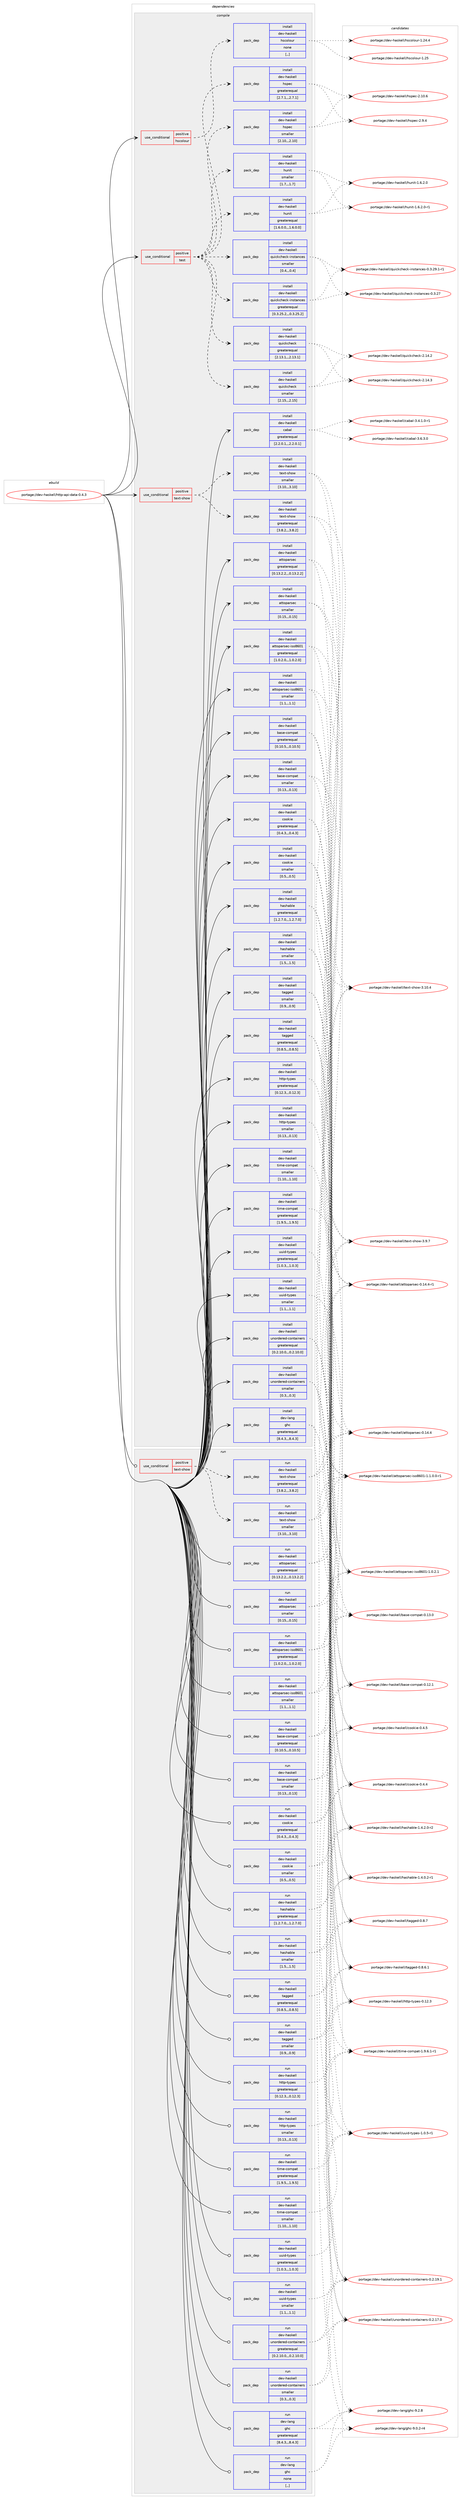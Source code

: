 digraph prolog {

# *************
# Graph options
# *************

newrank=true;
concentrate=true;
compound=true;
graph [rankdir=LR,fontname=Helvetica,fontsize=10,ranksep=1.5];#, ranksep=2.5, nodesep=0.2];
edge  [arrowhead=vee];
node  [fontname=Helvetica,fontsize=10];

# **********
# The ebuild
# **********

subgraph cluster_leftcol {
color=gray;
label=<<i>ebuild</i>>;
id [label="portage://dev-haskell/http-api-data-0.4.3", color=red, width=4, href="../dev-haskell/http-api-data-0.4.3.svg"];
}

# ****************
# The dependencies
# ****************

subgraph cluster_midcol {
color=gray;
label=<<i>dependencies</i>>;
subgraph cluster_compile {
fillcolor="#eeeeee";
style=filled;
label=<<i>compile</i>>;
subgraph cond20580 {
dependency82701 [label=<<TABLE BORDER="0" CELLBORDER="1" CELLSPACING="0" CELLPADDING="4"><TR><TD ROWSPAN="3" CELLPADDING="10">use_conditional</TD></TR><TR><TD>positive</TD></TR><TR><TD>hscolour</TD></TR></TABLE>>, shape=none, color=red];
subgraph pack61124 {
dependency82702 [label=<<TABLE BORDER="0" CELLBORDER="1" CELLSPACING="0" CELLPADDING="4" WIDTH="220"><TR><TD ROWSPAN="6" CELLPADDING="30">pack_dep</TD></TR><TR><TD WIDTH="110">install</TD></TR><TR><TD>dev-haskell</TD></TR><TR><TD>hscolour</TD></TR><TR><TD>none</TD></TR><TR><TD>[,,]</TD></TR></TABLE>>, shape=none, color=blue];
}
dependency82701:e -> dependency82702:w [weight=20,style="dashed",arrowhead="vee"];
}
id:e -> dependency82701:w [weight=20,style="solid",arrowhead="vee"];
subgraph cond20581 {
dependency82703 [label=<<TABLE BORDER="0" CELLBORDER="1" CELLSPACING="0" CELLPADDING="4"><TR><TD ROWSPAN="3" CELLPADDING="10">use_conditional</TD></TR><TR><TD>positive</TD></TR><TR><TD>test</TD></TR></TABLE>>, shape=none, color=red];
subgraph pack61125 {
dependency82704 [label=<<TABLE BORDER="0" CELLBORDER="1" CELLSPACING="0" CELLPADDING="4" WIDTH="220"><TR><TD ROWSPAN="6" CELLPADDING="30">pack_dep</TD></TR><TR><TD WIDTH="110">install</TD></TR><TR><TD>dev-haskell</TD></TR><TR><TD>hspec</TD></TR><TR><TD>greaterequal</TD></TR><TR><TD>[2.7.1,,,2.7.1]</TD></TR></TABLE>>, shape=none, color=blue];
}
dependency82703:e -> dependency82704:w [weight=20,style="dashed",arrowhead="vee"];
subgraph pack61126 {
dependency82705 [label=<<TABLE BORDER="0" CELLBORDER="1" CELLSPACING="0" CELLPADDING="4" WIDTH="220"><TR><TD ROWSPAN="6" CELLPADDING="30">pack_dep</TD></TR><TR><TD WIDTH="110">install</TD></TR><TR><TD>dev-haskell</TD></TR><TR><TD>hspec</TD></TR><TR><TD>smaller</TD></TR><TR><TD>[2.10,,,2.10]</TD></TR></TABLE>>, shape=none, color=blue];
}
dependency82703:e -> dependency82705:w [weight=20,style="dashed",arrowhead="vee"];
subgraph pack61127 {
dependency82706 [label=<<TABLE BORDER="0" CELLBORDER="1" CELLSPACING="0" CELLPADDING="4" WIDTH="220"><TR><TD ROWSPAN="6" CELLPADDING="30">pack_dep</TD></TR><TR><TD WIDTH="110">install</TD></TR><TR><TD>dev-haskell</TD></TR><TR><TD>hunit</TD></TR><TR><TD>greaterequal</TD></TR><TR><TD>[1.6.0.0,,,1.6.0.0]</TD></TR></TABLE>>, shape=none, color=blue];
}
dependency82703:e -> dependency82706:w [weight=20,style="dashed",arrowhead="vee"];
subgraph pack61128 {
dependency82707 [label=<<TABLE BORDER="0" CELLBORDER="1" CELLSPACING="0" CELLPADDING="4" WIDTH="220"><TR><TD ROWSPAN="6" CELLPADDING="30">pack_dep</TD></TR><TR><TD WIDTH="110">install</TD></TR><TR><TD>dev-haskell</TD></TR><TR><TD>hunit</TD></TR><TR><TD>smaller</TD></TR><TR><TD>[1.7,,,1.7]</TD></TR></TABLE>>, shape=none, color=blue];
}
dependency82703:e -> dependency82707:w [weight=20,style="dashed",arrowhead="vee"];
subgraph pack61129 {
dependency82708 [label=<<TABLE BORDER="0" CELLBORDER="1" CELLSPACING="0" CELLPADDING="4" WIDTH="220"><TR><TD ROWSPAN="6" CELLPADDING="30">pack_dep</TD></TR><TR><TD WIDTH="110">install</TD></TR><TR><TD>dev-haskell</TD></TR><TR><TD>quickcheck</TD></TR><TR><TD>greaterequal</TD></TR><TR><TD>[2.13.1,,,2.13.1]</TD></TR></TABLE>>, shape=none, color=blue];
}
dependency82703:e -> dependency82708:w [weight=20,style="dashed",arrowhead="vee"];
subgraph pack61130 {
dependency82709 [label=<<TABLE BORDER="0" CELLBORDER="1" CELLSPACING="0" CELLPADDING="4" WIDTH="220"><TR><TD ROWSPAN="6" CELLPADDING="30">pack_dep</TD></TR><TR><TD WIDTH="110">install</TD></TR><TR><TD>dev-haskell</TD></TR><TR><TD>quickcheck</TD></TR><TR><TD>smaller</TD></TR><TR><TD>[2.15,,,2.15]</TD></TR></TABLE>>, shape=none, color=blue];
}
dependency82703:e -> dependency82709:w [weight=20,style="dashed",arrowhead="vee"];
subgraph pack61131 {
dependency82710 [label=<<TABLE BORDER="0" CELLBORDER="1" CELLSPACING="0" CELLPADDING="4" WIDTH="220"><TR><TD ROWSPAN="6" CELLPADDING="30">pack_dep</TD></TR><TR><TD WIDTH="110">install</TD></TR><TR><TD>dev-haskell</TD></TR><TR><TD>quickcheck-instances</TD></TR><TR><TD>greaterequal</TD></TR><TR><TD>[0.3.25.2,,,0.3.25.2]</TD></TR></TABLE>>, shape=none, color=blue];
}
dependency82703:e -> dependency82710:w [weight=20,style="dashed",arrowhead="vee"];
subgraph pack61132 {
dependency82711 [label=<<TABLE BORDER="0" CELLBORDER="1" CELLSPACING="0" CELLPADDING="4" WIDTH="220"><TR><TD ROWSPAN="6" CELLPADDING="30">pack_dep</TD></TR><TR><TD WIDTH="110">install</TD></TR><TR><TD>dev-haskell</TD></TR><TR><TD>quickcheck-instances</TD></TR><TR><TD>smaller</TD></TR><TR><TD>[0.4,,,0.4]</TD></TR></TABLE>>, shape=none, color=blue];
}
dependency82703:e -> dependency82711:w [weight=20,style="dashed",arrowhead="vee"];
}
id:e -> dependency82703:w [weight=20,style="solid",arrowhead="vee"];
subgraph cond20582 {
dependency82712 [label=<<TABLE BORDER="0" CELLBORDER="1" CELLSPACING="0" CELLPADDING="4"><TR><TD ROWSPAN="3" CELLPADDING="10">use_conditional</TD></TR><TR><TD>positive</TD></TR><TR><TD>text-show</TD></TR></TABLE>>, shape=none, color=red];
subgraph pack61133 {
dependency82713 [label=<<TABLE BORDER="0" CELLBORDER="1" CELLSPACING="0" CELLPADDING="4" WIDTH="220"><TR><TD ROWSPAN="6" CELLPADDING="30">pack_dep</TD></TR><TR><TD WIDTH="110">install</TD></TR><TR><TD>dev-haskell</TD></TR><TR><TD>text-show</TD></TR><TR><TD>greaterequal</TD></TR><TR><TD>[3.8.2,,,3.8.2]</TD></TR></TABLE>>, shape=none, color=blue];
}
dependency82712:e -> dependency82713:w [weight=20,style="dashed",arrowhead="vee"];
subgraph pack61134 {
dependency82714 [label=<<TABLE BORDER="0" CELLBORDER="1" CELLSPACING="0" CELLPADDING="4" WIDTH="220"><TR><TD ROWSPAN="6" CELLPADDING="30">pack_dep</TD></TR><TR><TD WIDTH="110">install</TD></TR><TR><TD>dev-haskell</TD></TR><TR><TD>text-show</TD></TR><TR><TD>smaller</TD></TR><TR><TD>[3.10,,,3.10]</TD></TR></TABLE>>, shape=none, color=blue];
}
dependency82712:e -> dependency82714:w [weight=20,style="dashed",arrowhead="vee"];
}
id:e -> dependency82712:w [weight=20,style="solid",arrowhead="vee"];
subgraph pack61135 {
dependency82715 [label=<<TABLE BORDER="0" CELLBORDER="1" CELLSPACING="0" CELLPADDING="4" WIDTH="220"><TR><TD ROWSPAN="6" CELLPADDING="30">pack_dep</TD></TR><TR><TD WIDTH="110">install</TD></TR><TR><TD>dev-haskell</TD></TR><TR><TD>attoparsec</TD></TR><TR><TD>greaterequal</TD></TR><TR><TD>[0.13.2.2,,,0.13.2.2]</TD></TR></TABLE>>, shape=none, color=blue];
}
id:e -> dependency82715:w [weight=20,style="solid",arrowhead="vee"];
subgraph pack61136 {
dependency82716 [label=<<TABLE BORDER="0" CELLBORDER="1" CELLSPACING="0" CELLPADDING="4" WIDTH="220"><TR><TD ROWSPAN="6" CELLPADDING="30">pack_dep</TD></TR><TR><TD WIDTH="110">install</TD></TR><TR><TD>dev-haskell</TD></TR><TR><TD>attoparsec</TD></TR><TR><TD>smaller</TD></TR><TR><TD>[0.15,,,0.15]</TD></TR></TABLE>>, shape=none, color=blue];
}
id:e -> dependency82716:w [weight=20,style="solid",arrowhead="vee"];
subgraph pack61137 {
dependency82717 [label=<<TABLE BORDER="0" CELLBORDER="1" CELLSPACING="0" CELLPADDING="4" WIDTH="220"><TR><TD ROWSPAN="6" CELLPADDING="30">pack_dep</TD></TR><TR><TD WIDTH="110">install</TD></TR><TR><TD>dev-haskell</TD></TR><TR><TD>attoparsec-iso8601</TD></TR><TR><TD>greaterequal</TD></TR><TR><TD>[1.0.2.0,,,1.0.2.0]</TD></TR></TABLE>>, shape=none, color=blue];
}
id:e -> dependency82717:w [weight=20,style="solid",arrowhead="vee"];
subgraph pack61138 {
dependency82718 [label=<<TABLE BORDER="0" CELLBORDER="1" CELLSPACING="0" CELLPADDING="4" WIDTH="220"><TR><TD ROWSPAN="6" CELLPADDING="30">pack_dep</TD></TR><TR><TD WIDTH="110">install</TD></TR><TR><TD>dev-haskell</TD></TR><TR><TD>attoparsec-iso8601</TD></TR><TR><TD>smaller</TD></TR><TR><TD>[1.1,,,1.1]</TD></TR></TABLE>>, shape=none, color=blue];
}
id:e -> dependency82718:w [weight=20,style="solid",arrowhead="vee"];
subgraph pack61139 {
dependency82719 [label=<<TABLE BORDER="0" CELLBORDER="1" CELLSPACING="0" CELLPADDING="4" WIDTH="220"><TR><TD ROWSPAN="6" CELLPADDING="30">pack_dep</TD></TR><TR><TD WIDTH="110">install</TD></TR><TR><TD>dev-haskell</TD></TR><TR><TD>base-compat</TD></TR><TR><TD>greaterequal</TD></TR><TR><TD>[0.10.5,,,0.10.5]</TD></TR></TABLE>>, shape=none, color=blue];
}
id:e -> dependency82719:w [weight=20,style="solid",arrowhead="vee"];
subgraph pack61140 {
dependency82720 [label=<<TABLE BORDER="0" CELLBORDER="1" CELLSPACING="0" CELLPADDING="4" WIDTH="220"><TR><TD ROWSPAN="6" CELLPADDING="30">pack_dep</TD></TR><TR><TD WIDTH="110">install</TD></TR><TR><TD>dev-haskell</TD></TR><TR><TD>base-compat</TD></TR><TR><TD>smaller</TD></TR><TR><TD>[0.13,,,0.13]</TD></TR></TABLE>>, shape=none, color=blue];
}
id:e -> dependency82720:w [weight=20,style="solid",arrowhead="vee"];
subgraph pack61141 {
dependency82721 [label=<<TABLE BORDER="0" CELLBORDER="1" CELLSPACING="0" CELLPADDING="4" WIDTH="220"><TR><TD ROWSPAN="6" CELLPADDING="30">pack_dep</TD></TR><TR><TD WIDTH="110">install</TD></TR><TR><TD>dev-haskell</TD></TR><TR><TD>cabal</TD></TR><TR><TD>greaterequal</TD></TR><TR><TD>[2.2.0.1,,,2.2.0.1]</TD></TR></TABLE>>, shape=none, color=blue];
}
id:e -> dependency82721:w [weight=20,style="solid",arrowhead="vee"];
subgraph pack61142 {
dependency82722 [label=<<TABLE BORDER="0" CELLBORDER="1" CELLSPACING="0" CELLPADDING="4" WIDTH="220"><TR><TD ROWSPAN="6" CELLPADDING="30">pack_dep</TD></TR><TR><TD WIDTH="110">install</TD></TR><TR><TD>dev-haskell</TD></TR><TR><TD>cookie</TD></TR><TR><TD>greaterequal</TD></TR><TR><TD>[0.4.3,,,0.4.3]</TD></TR></TABLE>>, shape=none, color=blue];
}
id:e -> dependency82722:w [weight=20,style="solid",arrowhead="vee"];
subgraph pack61143 {
dependency82723 [label=<<TABLE BORDER="0" CELLBORDER="1" CELLSPACING="0" CELLPADDING="4" WIDTH="220"><TR><TD ROWSPAN="6" CELLPADDING="30">pack_dep</TD></TR><TR><TD WIDTH="110">install</TD></TR><TR><TD>dev-haskell</TD></TR><TR><TD>cookie</TD></TR><TR><TD>smaller</TD></TR><TR><TD>[0.5,,,0.5]</TD></TR></TABLE>>, shape=none, color=blue];
}
id:e -> dependency82723:w [weight=20,style="solid",arrowhead="vee"];
subgraph pack61144 {
dependency82724 [label=<<TABLE BORDER="0" CELLBORDER="1" CELLSPACING="0" CELLPADDING="4" WIDTH="220"><TR><TD ROWSPAN="6" CELLPADDING="30">pack_dep</TD></TR><TR><TD WIDTH="110">install</TD></TR><TR><TD>dev-haskell</TD></TR><TR><TD>hashable</TD></TR><TR><TD>greaterequal</TD></TR><TR><TD>[1.2.7.0,,,1.2.7.0]</TD></TR></TABLE>>, shape=none, color=blue];
}
id:e -> dependency82724:w [weight=20,style="solid",arrowhead="vee"];
subgraph pack61145 {
dependency82725 [label=<<TABLE BORDER="0" CELLBORDER="1" CELLSPACING="0" CELLPADDING="4" WIDTH="220"><TR><TD ROWSPAN="6" CELLPADDING="30">pack_dep</TD></TR><TR><TD WIDTH="110">install</TD></TR><TR><TD>dev-haskell</TD></TR><TR><TD>hashable</TD></TR><TR><TD>smaller</TD></TR><TR><TD>[1.5,,,1.5]</TD></TR></TABLE>>, shape=none, color=blue];
}
id:e -> dependency82725:w [weight=20,style="solid",arrowhead="vee"];
subgraph pack61146 {
dependency82726 [label=<<TABLE BORDER="0" CELLBORDER="1" CELLSPACING="0" CELLPADDING="4" WIDTH="220"><TR><TD ROWSPAN="6" CELLPADDING="30">pack_dep</TD></TR><TR><TD WIDTH="110">install</TD></TR><TR><TD>dev-haskell</TD></TR><TR><TD>http-types</TD></TR><TR><TD>greaterequal</TD></TR><TR><TD>[0.12.3,,,0.12.3]</TD></TR></TABLE>>, shape=none, color=blue];
}
id:e -> dependency82726:w [weight=20,style="solid",arrowhead="vee"];
subgraph pack61147 {
dependency82727 [label=<<TABLE BORDER="0" CELLBORDER="1" CELLSPACING="0" CELLPADDING="4" WIDTH="220"><TR><TD ROWSPAN="6" CELLPADDING="30">pack_dep</TD></TR><TR><TD WIDTH="110">install</TD></TR><TR><TD>dev-haskell</TD></TR><TR><TD>http-types</TD></TR><TR><TD>smaller</TD></TR><TR><TD>[0.13,,,0.13]</TD></TR></TABLE>>, shape=none, color=blue];
}
id:e -> dependency82727:w [weight=20,style="solid",arrowhead="vee"];
subgraph pack61148 {
dependency82728 [label=<<TABLE BORDER="0" CELLBORDER="1" CELLSPACING="0" CELLPADDING="4" WIDTH="220"><TR><TD ROWSPAN="6" CELLPADDING="30">pack_dep</TD></TR><TR><TD WIDTH="110">install</TD></TR><TR><TD>dev-haskell</TD></TR><TR><TD>tagged</TD></TR><TR><TD>greaterequal</TD></TR><TR><TD>[0.8.5,,,0.8.5]</TD></TR></TABLE>>, shape=none, color=blue];
}
id:e -> dependency82728:w [weight=20,style="solid",arrowhead="vee"];
subgraph pack61149 {
dependency82729 [label=<<TABLE BORDER="0" CELLBORDER="1" CELLSPACING="0" CELLPADDING="4" WIDTH="220"><TR><TD ROWSPAN="6" CELLPADDING="30">pack_dep</TD></TR><TR><TD WIDTH="110">install</TD></TR><TR><TD>dev-haskell</TD></TR><TR><TD>tagged</TD></TR><TR><TD>smaller</TD></TR><TR><TD>[0.9,,,0.9]</TD></TR></TABLE>>, shape=none, color=blue];
}
id:e -> dependency82729:w [weight=20,style="solid",arrowhead="vee"];
subgraph pack61150 {
dependency82730 [label=<<TABLE BORDER="0" CELLBORDER="1" CELLSPACING="0" CELLPADDING="4" WIDTH="220"><TR><TD ROWSPAN="6" CELLPADDING="30">pack_dep</TD></TR><TR><TD WIDTH="110">install</TD></TR><TR><TD>dev-haskell</TD></TR><TR><TD>time-compat</TD></TR><TR><TD>greaterequal</TD></TR><TR><TD>[1.9.5,,,1.9.5]</TD></TR></TABLE>>, shape=none, color=blue];
}
id:e -> dependency82730:w [weight=20,style="solid",arrowhead="vee"];
subgraph pack61151 {
dependency82731 [label=<<TABLE BORDER="0" CELLBORDER="1" CELLSPACING="0" CELLPADDING="4" WIDTH="220"><TR><TD ROWSPAN="6" CELLPADDING="30">pack_dep</TD></TR><TR><TD WIDTH="110">install</TD></TR><TR><TD>dev-haskell</TD></TR><TR><TD>time-compat</TD></TR><TR><TD>smaller</TD></TR><TR><TD>[1.10,,,1.10]</TD></TR></TABLE>>, shape=none, color=blue];
}
id:e -> dependency82731:w [weight=20,style="solid",arrowhead="vee"];
subgraph pack61152 {
dependency82732 [label=<<TABLE BORDER="0" CELLBORDER="1" CELLSPACING="0" CELLPADDING="4" WIDTH="220"><TR><TD ROWSPAN="6" CELLPADDING="30">pack_dep</TD></TR><TR><TD WIDTH="110">install</TD></TR><TR><TD>dev-haskell</TD></TR><TR><TD>unordered-containers</TD></TR><TR><TD>greaterequal</TD></TR><TR><TD>[0.2.10.0,,,0.2.10.0]</TD></TR></TABLE>>, shape=none, color=blue];
}
id:e -> dependency82732:w [weight=20,style="solid",arrowhead="vee"];
subgraph pack61153 {
dependency82733 [label=<<TABLE BORDER="0" CELLBORDER="1" CELLSPACING="0" CELLPADDING="4" WIDTH="220"><TR><TD ROWSPAN="6" CELLPADDING="30">pack_dep</TD></TR><TR><TD WIDTH="110">install</TD></TR><TR><TD>dev-haskell</TD></TR><TR><TD>unordered-containers</TD></TR><TR><TD>smaller</TD></TR><TR><TD>[0.3,,,0.3]</TD></TR></TABLE>>, shape=none, color=blue];
}
id:e -> dependency82733:w [weight=20,style="solid",arrowhead="vee"];
subgraph pack61154 {
dependency82734 [label=<<TABLE BORDER="0" CELLBORDER="1" CELLSPACING="0" CELLPADDING="4" WIDTH="220"><TR><TD ROWSPAN="6" CELLPADDING="30">pack_dep</TD></TR><TR><TD WIDTH="110">install</TD></TR><TR><TD>dev-haskell</TD></TR><TR><TD>uuid-types</TD></TR><TR><TD>greaterequal</TD></TR><TR><TD>[1.0.3,,,1.0.3]</TD></TR></TABLE>>, shape=none, color=blue];
}
id:e -> dependency82734:w [weight=20,style="solid",arrowhead="vee"];
subgraph pack61155 {
dependency82735 [label=<<TABLE BORDER="0" CELLBORDER="1" CELLSPACING="0" CELLPADDING="4" WIDTH="220"><TR><TD ROWSPAN="6" CELLPADDING="30">pack_dep</TD></TR><TR><TD WIDTH="110">install</TD></TR><TR><TD>dev-haskell</TD></TR><TR><TD>uuid-types</TD></TR><TR><TD>smaller</TD></TR><TR><TD>[1.1,,,1.1]</TD></TR></TABLE>>, shape=none, color=blue];
}
id:e -> dependency82735:w [weight=20,style="solid",arrowhead="vee"];
subgraph pack61156 {
dependency82736 [label=<<TABLE BORDER="0" CELLBORDER="1" CELLSPACING="0" CELLPADDING="4" WIDTH="220"><TR><TD ROWSPAN="6" CELLPADDING="30">pack_dep</TD></TR><TR><TD WIDTH="110">install</TD></TR><TR><TD>dev-lang</TD></TR><TR><TD>ghc</TD></TR><TR><TD>greaterequal</TD></TR><TR><TD>[8.4.3,,,8.4.3]</TD></TR></TABLE>>, shape=none, color=blue];
}
id:e -> dependency82736:w [weight=20,style="solid",arrowhead="vee"];
}
subgraph cluster_compileandrun {
fillcolor="#eeeeee";
style=filled;
label=<<i>compile and run</i>>;
}
subgraph cluster_run {
fillcolor="#eeeeee";
style=filled;
label=<<i>run</i>>;
subgraph cond20583 {
dependency82737 [label=<<TABLE BORDER="0" CELLBORDER="1" CELLSPACING="0" CELLPADDING="4"><TR><TD ROWSPAN="3" CELLPADDING="10">use_conditional</TD></TR><TR><TD>positive</TD></TR><TR><TD>text-show</TD></TR></TABLE>>, shape=none, color=red];
subgraph pack61157 {
dependency82738 [label=<<TABLE BORDER="0" CELLBORDER="1" CELLSPACING="0" CELLPADDING="4" WIDTH="220"><TR><TD ROWSPAN="6" CELLPADDING="30">pack_dep</TD></TR><TR><TD WIDTH="110">run</TD></TR><TR><TD>dev-haskell</TD></TR><TR><TD>text-show</TD></TR><TR><TD>greaterequal</TD></TR><TR><TD>[3.8.2,,,3.8.2]</TD></TR></TABLE>>, shape=none, color=blue];
}
dependency82737:e -> dependency82738:w [weight=20,style="dashed",arrowhead="vee"];
subgraph pack61158 {
dependency82739 [label=<<TABLE BORDER="0" CELLBORDER="1" CELLSPACING="0" CELLPADDING="4" WIDTH="220"><TR><TD ROWSPAN="6" CELLPADDING="30">pack_dep</TD></TR><TR><TD WIDTH="110">run</TD></TR><TR><TD>dev-haskell</TD></TR><TR><TD>text-show</TD></TR><TR><TD>smaller</TD></TR><TR><TD>[3.10,,,3.10]</TD></TR></TABLE>>, shape=none, color=blue];
}
dependency82737:e -> dependency82739:w [weight=20,style="dashed",arrowhead="vee"];
}
id:e -> dependency82737:w [weight=20,style="solid",arrowhead="odot"];
subgraph pack61159 {
dependency82740 [label=<<TABLE BORDER="0" CELLBORDER="1" CELLSPACING="0" CELLPADDING="4" WIDTH="220"><TR><TD ROWSPAN="6" CELLPADDING="30">pack_dep</TD></TR><TR><TD WIDTH="110">run</TD></TR><TR><TD>dev-haskell</TD></TR><TR><TD>attoparsec</TD></TR><TR><TD>greaterequal</TD></TR><TR><TD>[0.13.2.2,,,0.13.2.2]</TD></TR></TABLE>>, shape=none, color=blue];
}
id:e -> dependency82740:w [weight=20,style="solid",arrowhead="odot"];
subgraph pack61160 {
dependency82741 [label=<<TABLE BORDER="0" CELLBORDER="1" CELLSPACING="0" CELLPADDING="4" WIDTH="220"><TR><TD ROWSPAN="6" CELLPADDING="30">pack_dep</TD></TR><TR><TD WIDTH="110">run</TD></TR><TR><TD>dev-haskell</TD></TR><TR><TD>attoparsec</TD></TR><TR><TD>smaller</TD></TR><TR><TD>[0.15,,,0.15]</TD></TR></TABLE>>, shape=none, color=blue];
}
id:e -> dependency82741:w [weight=20,style="solid",arrowhead="odot"];
subgraph pack61161 {
dependency82742 [label=<<TABLE BORDER="0" CELLBORDER="1" CELLSPACING="0" CELLPADDING="4" WIDTH="220"><TR><TD ROWSPAN="6" CELLPADDING="30">pack_dep</TD></TR><TR><TD WIDTH="110">run</TD></TR><TR><TD>dev-haskell</TD></TR><TR><TD>attoparsec-iso8601</TD></TR><TR><TD>greaterequal</TD></TR><TR><TD>[1.0.2.0,,,1.0.2.0]</TD></TR></TABLE>>, shape=none, color=blue];
}
id:e -> dependency82742:w [weight=20,style="solid",arrowhead="odot"];
subgraph pack61162 {
dependency82743 [label=<<TABLE BORDER="0" CELLBORDER="1" CELLSPACING="0" CELLPADDING="4" WIDTH="220"><TR><TD ROWSPAN="6" CELLPADDING="30">pack_dep</TD></TR><TR><TD WIDTH="110">run</TD></TR><TR><TD>dev-haskell</TD></TR><TR><TD>attoparsec-iso8601</TD></TR><TR><TD>smaller</TD></TR><TR><TD>[1.1,,,1.1]</TD></TR></TABLE>>, shape=none, color=blue];
}
id:e -> dependency82743:w [weight=20,style="solid",arrowhead="odot"];
subgraph pack61163 {
dependency82744 [label=<<TABLE BORDER="0" CELLBORDER="1" CELLSPACING="0" CELLPADDING="4" WIDTH="220"><TR><TD ROWSPAN="6" CELLPADDING="30">pack_dep</TD></TR><TR><TD WIDTH="110">run</TD></TR><TR><TD>dev-haskell</TD></TR><TR><TD>base-compat</TD></TR><TR><TD>greaterequal</TD></TR><TR><TD>[0.10.5,,,0.10.5]</TD></TR></TABLE>>, shape=none, color=blue];
}
id:e -> dependency82744:w [weight=20,style="solid",arrowhead="odot"];
subgraph pack61164 {
dependency82745 [label=<<TABLE BORDER="0" CELLBORDER="1" CELLSPACING="0" CELLPADDING="4" WIDTH="220"><TR><TD ROWSPAN="6" CELLPADDING="30">pack_dep</TD></TR><TR><TD WIDTH="110">run</TD></TR><TR><TD>dev-haskell</TD></TR><TR><TD>base-compat</TD></TR><TR><TD>smaller</TD></TR><TR><TD>[0.13,,,0.13]</TD></TR></TABLE>>, shape=none, color=blue];
}
id:e -> dependency82745:w [weight=20,style="solid",arrowhead="odot"];
subgraph pack61165 {
dependency82746 [label=<<TABLE BORDER="0" CELLBORDER="1" CELLSPACING="0" CELLPADDING="4" WIDTH="220"><TR><TD ROWSPAN="6" CELLPADDING="30">pack_dep</TD></TR><TR><TD WIDTH="110">run</TD></TR><TR><TD>dev-haskell</TD></TR><TR><TD>cookie</TD></TR><TR><TD>greaterequal</TD></TR><TR><TD>[0.4.3,,,0.4.3]</TD></TR></TABLE>>, shape=none, color=blue];
}
id:e -> dependency82746:w [weight=20,style="solid",arrowhead="odot"];
subgraph pack61166 {
dependency82747 [label=<<TABLE BORDER="0" CELLBORDER="1" CELLSPACING="0" CELLPADDING="4" WIDTH="220"><TR><TD ROWSPAN="6" CELLPADDING="30">pack_dep</TD></TR><TR><TD WIDTH="110">run</TD></TR><TR><TD>dev-haskell</TD></TR><TR><TD>cookie</TD></TR><TR><TD>smaller</TD></TR><TR><TD>[0.5,,,0.5]</TD></TR></TABLE>>, shape=none, color=blue];
}
id:e -> dependency82747:w [weight=20,style="solid",arrowhead="odot"];
subgraph pack61167 {
dependency82748 [label=<<TABLE BORDER="0" CELLBORDER="1" CELLSPACING="0" CELLPADDING="4" WIDTH="220"><TR><TD ROWSPAN="6" CELLPADDING="30">pack_dep</TD></TR><TR><TD WIDTH="110">run</TD></TR><TR><TD>dev-haskell</TD></TR><TR><TD>hashable</TD></TR><TR><TD>greaterequal</TD></TR><TR><TD>[1.2.7.0,,,1.2.7.0]</TD></TR></TABLE>>, shape=none, color=blue];
}
id:e -> dependency82748:w [weight=20,style="solid",arrowhead="odot"];
subgraph pack61168 {
dependency82749 [label=<<TABLE BORDER="0" CELLBORDER="1" CELLSPACING="0" CELLPADDING="4" WIDTH="220"><TR><TD ROWSPAN="6" CELLPADDING="30">pack_dep</TD></TR><TR><TD WIDTH="110">run</TD></TR><TR><TD>dev-haskell</TD></TR><TR><TD>hashable</TD></TR><TR><TD>smaller</TD></TR><TR><TD>[1.5,,,1.5]</TD></TR></TABLE>>, shape=none, color=blue];
}
id:e -> dependency82749:w [weight=20,style="solid",arrowhead="odot"];
subgraph pack61169 {
dependency82750 [label=<<TABLE BORDER="0" CELLBORDER="1" CELLSPACING="0" CELLPADDING="4" WIDTH="220"><TR><TD ROWSPAN="6" CELLPADDING="30">pack_dep</TD></TR><TR><TD WIDTH="110">run</TD></TR><TR><TD>dev-haskell</TD></TR><TR><TD>http-types</TD></TR><TR><TD>greaterequal</TD></TR><TR><TD>[0.12.3,,,0.12.3]</TD></TR></TABLE>>, shape=none, color=blue];
}
id:e -> dependency82750:w [weight=20,style="solid",arrowhead="odot"];
subgraph pack61170 {
dependency82751 [label=<<TABLE BORDER="0" CELLBORDER="1" CELLSPACING="0" CELLPADDING="4" WIDTH="220"><TR><TD ROWSPAN="6" CELLPADDING="30">pack_dep</TD></TR><TR><TD WIDTH="110">run</TD></TR><TR><TD>dev-haskell</TD></TR><TR><TD>http-types</TD></TR><TR><TD>smaller</TD></TR><TR><TD>[0.13,,,0.13]</TD></TR></TABLE>>, shape=none, color=blue];
}
id:e -> dependency82751:w [weight=20,style="solid",arrowhead="odot"];
subgraph pack61171 {
dependency82752 [label=<<TABLE BORDER="0" CELLBORDER="1" CELLSPACING="0" CELLPADDING="4" WIDTH="220"><TR><TD ROWSPAN="6" CELLPADDING="30">pack_dep</TD></TR><TR><TD WIDTH="110">run</TD></TR><TR><TD>dev-haskell</TD></TR><TR><TD>tagged</TD></TR><TR><TD>greaterequal</TD></TR><TR><TD>[0.8.5,,,0.8.5]</TD></TR></TABLE>>, shape=none, color=blue];
}
id:e -> dependency82752:w [weight=20,style="solid",arrowhead="odot"];
subgraph pack61172 {
dependency82753 [label=<<TABLE BORDER="0" CELLBORDER="1" CELLSPACING="0" CELLPADDING="4" WIDTH="220"><TR><TD ROWSPAN="6" CELLPADDING="30">pack_dep</TD></TR><TR><TD WIDTH="110">run</TD></TR><TR><TD>dev-haskell</TD></TR><TR><TD>tagged</TD></TR><TR><TD>smaller</TD></TR><TR><TD>[0.9,,,0.9]</TD></TR></TABLE>>, shape=none, color=blue];
}
id:e -> dependency82753:w [weight=20,style="solid",arrowhead="odot"];
subgraph pack61173 {
dependency82754 [label=<<TABLE BORDER="0" CELLBORDER="1" CELLSPACING="0" CELLPADDING="4" WIDTH="220"><TR><TD ROWSPAN="6" CELLPADDING="30">pack_dep</TD></TR><TR><TD WIDTH="110">run</TD></TR><TR><TD>dev-haskell</TD></TR><TR><TD>time-compat</TD></TR><TR><TD>greaterequal</TD></TR><TR><TD>[1.9.5,,,1.9.5]</TD></TR></TABLE>>, shape=none, color=blue];
}
id:e -> dependency82754:w [weight=20,style="solid",arrowhead="odot"];
subgraph pack61174 {
dependency82755 [label=<<TABLE BORDER="0" CELLBORDER="1" CELLSPACING="0" CELLPADDING="4" WIDTH="220"><TR><TD ROWSPAN="6" CELLPADDING="30">pack_dep</TD></TR><TR><TD WIDTH="110">run</TD></TR><TR><TD>dev-haskell</TD></TR><TR><TD>time-compat</TD></TR><TR><TD>smaller</TD></TR><TR><TD>[1.10,,,1.10]</TD></TR></TABLE>>, shape=none, color=blue];
}
id:e -> dependency82755:w [weight=20,style="solid",arrowhead="odot"];
subgraph pack61175 {
dependency82756 [label=<<TABLE BORDER="0" CELLBORDER="1" CELLSPACING="0" CELLPADDING="4" WIDTH="220"><TR><TD ROWSPAN="6" CELLPADDING="30">pack_dep</TD></TR><TR><TD WIDTH="110">run</TD></TR><TR><TD>dev-haskell</TD></TR><TR><TD>unordered-containers</TD></TR><TR><TD>greaterequal</TD></TR><TR><TD>[0.2.10.0,,,0.2.10.0]</TD></TR></TABLE>>, shape=none, color=blue];
}
id:e -> dependency82756:w [weight=20,style="solid",arrowhead="odot"];
subgraph pack61176 {
dependency82757 [label=<<TABLE BORDER="0" CELLBORDER="1" CELLSPACING="0" CELLPADDING="4" WIDTH="220"><TR><TD ROWSPAN="6" CELLPADDING="30">pack_dep</TD></TR><TR><TD WIDTH="110">run</TD></TR><TR><TD>dev-haskell</TD></TR><TR><TD>unordered-containers</TD></TR><TR><TD>smaller</TD></TR><TR><TD>[0.3,,,0.3]</TD></TR></TABLE>>, shape=none, color=blue];
}
id:e -> dependency82757:w [weight=20,style="solid",arrowhead="odot"];
subgraph pack61177 {
dependency82758 [label=<<TABLE BORDER="0" CELLBORDER="1" CELLSPACING="0" CELLPADDING="4" WIDTH="220"><TR><TD ROWSPAN="6" CELLPADDING="30">pack_dep</TD></TR><TR><TD WIDTH="110">run</TD></TR><TR><TD>dev-haskell</TD></TR><TR><TD>uuid-types</TD></TR><TR><TD>greaterequal</TD></TR><TR><TD>[1.0.3,,,1.0.3]</TD></TR></TABLE>>, shape=none, color=blue];
}
id:e -> dependency82758:w [weight=20,style="solid",arrowhead="odot"];
subgraph pack61178 {
dependency82759 [label=<<TABLE BORDER="0" CELLBORDER="1" CELLSPACING="0" CELLPADDING="4" WIDTH="220"><TR><TD ROWSPAN="6" CELLPADDING="30">pack_dep</TD></TR><TR><TD WIDTH="110">run</TD></TR><TR><TD>dev-haskell</TD></TR><TR><TD>uuid-types</TD></TR><TR><TD>smaller</TD></TR><TR><TD>[1.1,,,1.1]</TD></TR></TABLE>>, shape=none, color=blue];
}
id:e -> dependency82759:w [weight=20,style="solid",arrowhead="odot"];
subgraph pack61179 {
dependency82760 [label=<<TABLE BORDER="0" CELLBORDER="1" CELLSPACING="0" CELLPADDING="4" WIDTH="220"><TR><TD ROWSPAN="6" CELLPADDING="30">pack_dep</TD></TR><TR><TD WIDTH="110">run</TD></TR><TR><TD>dev-lang</TD></TR><TR><TD>ghc</TD></TR><TR><TD>greaterequal</TD></TR><TR><TD>[8.4.3,,,8.4.3]</TD></TR></TABLE>>, shape=none, color=blue];
}
id:e -> dependency82760:w [weight=20,style="solid",arrowhead="odot"];
subgraph pack61180 {
dependency82761 [label=<<TABLE BORDER="0" CELLBORDER="1" CELLSPACING="0" CELLPADDING="4" WIDTH="220"><TR><TD ROWSPAN="6" CELLPADDING="30">pack_dep</TD></TR><TR><TD WIDTH="110">run</TD></TR><TR><TD>dev-lang</TD></TR><TR><TD>ghc</TD></TR><TR><TD>none</TD></TR><TR><TD>[,,]</TD></TR></TABLE>>, shape=none, color=blue];
}
id:e -> dependency82761:w [weight=20,style="solid",arrowhead="odot"];
}
}

# **************
# The candidates
# **************

subgraph cluster_choices {
rank=same;
color=gray;
label=<<i>candidates</i>>;

subgraph choice61124 {
color=black;
nodesep=1;
choice100101118451049711510710110810847104115991111081111171144549465053 [label="portage://dev-haskell/hscolour-1.25", color=red, width=4,href="../dev-haskell/hscolour-1.25.svg"];
choice1001011184510497115107101108108471041159911110811111711445494650524652 [label="portage://dev-haskell/hscolour-1.24.4", color=red, width=4,href="../dev-haskell/hscolour-1.24.4.svg"];
dependency82702:e -> choice100101118451049711510710110810847104115991111081111171144549465053:w [style=dotted,weight="100"];
dependency82702:e -> choice1001011184510497115107101108108471041159911110811111711445494650524652:w [style=dotted,weight="100"];
}
subgraph choice61125 {
color=black;
nodesep=1;
choice1001011184510497115107101108108471041151121019945504649484654 [label="portage://dev-haskell/hspec-2.10.6", color=red, width=4,href="../dev-haskell/hspec-2.10.6.svg"];
choice10010111845104971151071011081084710411511210199455046574652 [label="portage://dev-haskell/hspec-2.9.4", color=red, width=4,href="../dev-haskell/hspec-2.9.4.svg"];
dependency82704:e -> choice1001011184510497115107101108108471041151121019945504649484654:w [style=dotted,weight="100"];
dependency82704:e -> choice10010111845104971151071011081084710411511210199455046574652:w [style=dotted,weight="100"];
}
subgraph choice61126 {
color=black;
nodesep=1;
choice1001011184510497115107101108108471041151121019945504649484654 [label="portage://dev-haskell/hspec-2.10.6", color=red, width=4,href="../dev-haskell/hspec-2.10.6.svg"];
choice10010111845104971151071011081084710411511210199455046574652 [label="portage://dev-haskell/hspec-2.9.4", color=red, width=4,href="../dev-haskell/hspec-2.9.4.svg"];
dependency82705:e -> choice1001011184510497115107101108108471041151121019945504649484654:w [style=dotted,weight="100"];
dependency82705:e -> choice10010111845104971151071011081084710411511210199455046574652:w [style=dotted,weight="100"];
}
subgraph choice61127 {
color=black;
nodesep=1;
choice10010111845104971151071011081084710411711010511645494654465046484511449 [label="portage://dev-haskell/hunit-1.6.2.0-r1", color=red, width=4,href="../dev-haskell/hunit-1.6.2.0-r1.svg"];
choice1001011184510497115107101108108471041171101051164549465446504648 [label="portage://dev-haskell/hunit-1.6.2.0", color=red, width=4,href="../dev-haskell/hunit-1.6.2.0.svg"];
dependency82706:e -> choice10010111845104971151071011081084710411711010511645494654465046484511449:w [style=dotted,weight="100"];
dependency82706:e -> choice1001011184510497115107101108108471041171101051164549465446504648:w [style=dotted,weight="100"];
}
subgraph choice61128 {
color=black;
nodesep=1;
choice10010111845104971151071011081084710411711010511645494654465046484511449 [label="portage://dev-haskell/hunit-1.6.2.0-r1", color=red, width=4,href="../dev-haskell/hunit-1.6.2.0-r1.svg"];
choice1001011184510497115107101108108471041171101051164549465446504648 [label="portage://dev-haskell/hunit-1.6.2.0", color=red, width=4,href="../dev-haskell/hunit-1.6.2.0.svg"];
dependency82707:e -> choice10010111845104971151071011081084710411711010511645494654465046484511449:w [style=dotted,weight="100"];
dependency82707:e -> choice1001011184510497115107101108108471041171101051164549465446504648:w [style=dotted,weight="100"];
}
subgraph choice61129 {
color=black;
nodesep=1;
choice10010111845104971151071011081084711311710599107991041019910745504649524651 [label="portage://dev-haskell/quickcheck-2.14.3", color=red, width=4,href="../dev-haskell/quickcheck-2.14.3.svg"];
choice10010111845104971151071011081084711311710599107991041019910745504649524650 [label="portage://dev-haskell/quickcheck-2.14.2", color=red, width=4,href="../dev-haskell/quickcheck-2.14.2.svg"];
dependency82708:e -> choice10010111845104971151071011081084711311710599107991041019910745504649524651:w [style=dotted,weight="100"];
dependency82708:e -> choice10010111845104971151071011081084711311710599107991041019910745504649524650:w [style=dotted,weight="100"];
}
subgraph choice61130 {
color=black;
nodesep=1;
choice10010111845104971151071011081084711311710599107991041019910745504649524651 [label="portage://dev-haskell/quickcheck-2.14.3", color=red, width=4,href="../dev-haskell/quickcheck-2.14.3.svg"];
choice10010111845104971151071011081084711311710599107991041019910745504649524650 [label="portage://dev-haskell/quickcheck-2.14.2", color=red, width=4,href="../dev-haskell/quickcheck-2.14.2.svg"];
dependency82709:e -> choice10010111845104971151071011081084711311710599107991041019910745504649524651:w [style=dotted,weight="100"];
dependency82709:e -> choice10010111845104971151071011081084711311710599107991041019910745504649524650:w [style=dotted,weight="100"];
}
subgraph choice61131 {
color=black;
nodesep=1;
choice1001011184510497115107101108108471131171059910799104101991074510511011511697110991011154548465146505746494511449 [label="portage://dev-haskell/quickcheck-instances-0.3.29.1-r1", color=red, width=4,href="../dev-haskell/quickcheck-instances-0.3.29.1-r1.svg"];
choice10010111845104971151071011081084711311710599107991041019910745105110115116971109910111545484651465055 [label="portage://dev-haskell/quickcheck-instances-0.3.27", color=red, width=4,href="../dev-haskell/quickcheck-instances-0.3.27.svg"];
dependency82710:e -> choice1001011184510497115107101108108471131171059910799104101991074510511011511697110991011154548465146505746494511449:w [style=dotted,weight="100"];
dependency82710:e -> choice10010111845104971151071011081084711311710599107991041019910745105110115116971109910111545484651465055:w [style=dotted,weight="100"];
}
subgraph choice61132 {
color=black;
nodesep=1;
choice1001011184510497115107101108108471131171059910799104101991074510511011511697110991011154548465146505746494511449 [label="portage://dev-haskell/quickcheck-instances-0.3.29.1-r1", color=red, width=4,href="../dev-haskell/quickcheck-instances-0.3.29.1-r1.svg"];
choice10010111845104971151071011081084711311710599107991041019910745105110115116971109910111545484651465055 [label="portage://dev-haskell/quickcheck-instances-0.3.27", color=red, width=4,href="../dev-haskell/quickcheck-instances-0.3.27.svg"];
dependency82711:e -> choice1001011184510497115107101108108471131171059910799104101991074510511011511697110991011154548465146505746494511449:w [style=dotted,weight="100"];
dependency82711:e -> choice10010111845104971151071011081084711311710599107991041019910745105110115116971109910111545484651465055:w [style=dotted,weight="100"];
}
subgraph choice61133 {
color=black;
nodesep=1;
choice1001011184510497115107101108108471161011201164511510411111945514649484652 [label="portage://dev-haskell/text-show-3.10.4", color=red, width=4,href="../dev-haskell/text-show-3.10.4.svg"];
choice10010111845104971151071011081084711610112011645115104111119455146574655 [label="portage://dev-haskell/text-show-3.9.7", color=red, width=4,href="../dev-haskell/text-show-3.9.7.svg"];
dependency82713:e -> choice1001011184510497115107101108108471161011201164511510411111945514649484652:w [style=dotted,weight="100"];
dependency82713:e -> choice10010111845104971151071011081084711610112011645115104111119455146574655:w [style=dotted,weight="100"];
}
subgraph choice61134 {
color=black;
nodesep=1;
choice1001011184510497115107101108108471161011201164511510411111945514649484652 [label="portage://dev-haskell/text-show-3.10.4", color=red, width=4,href="../dev-haskell/text-show-3.10.4.svg"];
choice10010111845104971151071011081084711610112011645115104111119455146574655 [label="portage://dev-haskell/text-show-3.9.7", color=red, width=4,href="../dev-haskell/text-show-3.9.7.svg"];
dependency82714:e -> choice1001011184510497115107101108108471161011201164511510411111945514649484652:w [style=dotted,weight="100"];
dependency82714:e -> choice10010111845104971151071011081084711610112011645115104111119455146574655:w [style=dotted,weight="100"];
}
subgraph choice61135 {
color=black;
nodesep=1;
choice100101118451049711510710110810847971161161111129711411510199454846495246524511449 [label="portage://dev-haskell/attoparsec-0.14.4-r1", color=red, width=4,href="../dev-haskell/attoparsec-0.14.4-r1.svg"];
choice10010111845104971151071011081084797116116111112971141151019945484649524652 [label="portage://dev-haskell/attoparsec-0.14.4", color=red, width=4,href="../dev-haskell/attoparsec-0.14.4.svg"];
dependency82715:e -> choice100101118451049711510710110810847971161161111129711411510199454846495246524511449:w [style=dotted,weight="100"];
dependency82715:e -> choice10010111845104971151071011081084797116116111112971141151019945484649524652:w [style=dotted,weight="100"];
}
subgraph choice61136 {
color=black;
nodesep=1;
choice100101118451049711510710110810847971161161111129711411510199454846495246524511449 [label="portage://dev-haskell/attoparsec-0.14.4-r1", color=red, width=4,href="../dev-haskell/attoparsec-0.14.4-r1.svg"];
choice10010111845104971151071011081084797116116111112971141151019945484649524652 [label="portage://dev-haskell/attoparsec-0.14.4", color=red, width=4,href="../dev-haskell/attoparsec-0.14.4.svg"];
dependency82716:e -> choice100101118451049711510710110810847971161161111129711411510199454846495246524511449:w [style=dotted,weight="100"];
dependency82716:e -> choice10010111845104971151071011081084797116116111112971141151019945484649524652:w [style=dotted,weight="100"];
}
subgraph choice61137 {
color=black;
nodesep=1;
choice100101118451049711510710110810847971161161111129711411510199451051151115654484945494649464846484511449 [label="portage://dev-haskell/attoparsec-iso8601-1.1.0.0-r1", color=red, width=4,href="../dev-haskell/attoparsec-iso8601-1.1.0.0-r1.svg"];
choice10010111845104971151071011081084797116116111112971141151019945105115111565448494549464846504649 [label="portage://dev-haskell/attoparsec-iso8601-1.0.2.1", color=red, width=4,href="../dev-haskell/attoparsec-iso8601-1.0.2.1.svg"];
dependency82717:e -> choice100101118451049711510710110810847971161161111129711411510199451051151115654484945494649464846484511449:w [style=dotted,weight="100"];
dependency82717:e -> choice10010111845104971151071011081084797116116111112971141151019945105115111565448494549464846504649:w [style=dotted,weight="100"];
}
subgraph choice61138 {
color=black;
nodesep=1;
choice100101118451049711510710110810847971161161111129711411510199451051151115654484945494649464846484511449 [label="portage://dev-haskell/attoparsec-iso8601-1.1.0.0-r1", color=red, width=4,href="../dev-haskell/attoparsec-iso8601-1.1.0.0-r1.svg"];
choice10010111845104971151071011081084797116116111112971141151019945105115111565448494549464846504649 [label="portage://dev-haskell/attoparsec-iso8601-1.0.2.1", color=red, width=4,href="../dev-haskell/attoparsec-iso8601-1.0.2.1.svg"];
dependency82718:e -> choice100101118451049711510710110810847971161161111129711411510199451051151115654484945494649464846484511449:w [style=dotted,weight="100"];
dependency82718:e -> choice10010111845104971151071011081084797116116111112971141151019945105115111565448494549464846504649:w [style=dotted,weight="100"];
}
subgraph choice61139 {
color=black;
nodesep=1;
choice100101118451049711510710110810847989711510145991111091129711645484649514648 [label="portage://dev-haskell/base-compat-0.13.0", color=red, width=4,href="../dev-haskell/base-compat-0.13.0.svg"];
choice100101118451049711510710110810847989711510145991111091129711645484649504649 [label="portage://dev-haskell/base-compat-0.12.1", color=red, width=4,href="../dev-haskell/base-compat-0.12.1.svg"];
dependency82719:e -> choice100101118451049711510710110810847989711510145991111091129711645484649514648:w [style=dotted,weight="100"];
dependency82719:e -> choice100101118451049711510710110810847989711510145991111091129711645484649504649:w [style=dotted,weight="100"];
}
subgraph choice61140 {
color=black;
nodesep=1;
choice100101118451049711510710110810847989711510145991111091129711645484649514648 [label="portage://dev-haskell/base-compat-0.13.0", color=red, width=4,href="../dev-haskell/base-compat-0.13.0.svg"];
choice100101118451049711510710110810847989711510145991111091129711645484649504649 [label="portage://dev-haskell/base-compat-0.12.1", color=red, width=4,href="../dev-haskell/base-compat-0.12.1.svg"];
dependency82720:e -> choice100101118451049711510710110810847989711510145991111091129711645484649514648:w [style=dotted,weight="100"];
dependency82720:e -> choice100101118451049711510710110810847989711510145991111091129711645484649504649:w [style=dotted,weight="100"];
}
subgraph choice61141 {
color=black;
nodesep=1;
choice100101118451049711510710110810847999798971084551465446514648 [label="portage://dev-haskell/cabal-3.6.3.0", color=red, width=4,href="../dev-haskell/cabal-3.6.3.0.svg"];
choice1001011184510497115107101108108479997989710845514652464946484511449 [label="portage://dev-haskell/cabal-3.4.1.0-r1", color=red, width=4,href="../dev-haskell/cabal-3.4.1.0-r1.svg"];
dependency82721:e -> choice100101118451049711510710110810847999798971084551465446514648:w [style=dotted,weight="100"];
dependency82721:e -> choice1001011184510497115107101108108479997989710845514652464946484511449:w [style=dotted,weight="100"];
}
subgraph choice61142 {
color=black;
nodesep=1;
choice10010111845104971151071011081084799111111107105101454846524653 [label="portage://dev-haskell/cookie-0.4.5", color=red, width=4,href="../dev-haskell/cookie-0.4.5.svg"];
choice10010111845104971151071011081084799111111107105101454846524652 [label="portage://dev-haskell/cookie-0.4.4", color=red, width=4,href="../dev-haskell/cookie-0.4.4.svg"];
dependency82722:e -> choice10010111845104971151071011081084799111111107105101454846524653:w [style=dotted,weight="100"];
dependency82722:e -> choice10010111845104971151071011081084799111111107105101454846524652:w [style=dotted,weight="100"];
}
subgraph choice61143 {
color=black;
nodesep=1;
choice10010111845104971151071011081084799111111107105101454846524653 [label="portage://dev-haskell/cookie-0.4.5", color=red, width=4,href="../dev-haskell/cookie-0.4.5.svg"];
choice10010111845104971151071011081084799111111107105101454846524652 [label="portage://dev-haskell/cookie-0.4.4", color=red, width=4,href="../dev-haskell/cookie-0.4.4.svg"];
dependency82723:e -> choice10010111845104971151071011081084799111111107105101454846524653:w [style=dotted,weight="100"];
dependency82723:e -> choice10010111845104971151071011081084799111111107105101454846524652:w [style=dotted,weight="100"];
}
subgraph choice61144 {
color=black;
nodesep=1;
choice10010111845104971151071011081084710497115104979810810145494652465046484511450 [label="portage://dev-haskell/hashable-1.4.2.0-r2", color=red, width=4,href="../dev-haskell/hashable-1.4.2.0-r2.svg"];
choice10010111845104971151071011081084710497115104979810810145494652464846504511449 [label="portage://dev-haskell/hashable-1.4.0.2-r1", color=red, width=4,href="../dev-haskell/hashable-1.4.0.2-r1.svg"];
dependency82724:e -> choice10010111845104971151071011081084710497115104979810810145494652465046484511450:w [style=dotted,weight="100"];
dependency82724:e -> choice10010111845104971151071011081084710497115104979810810145494652464846504511449:w [style=dotted,weight="100"];
}
subgraph choice61145 {
color=black;
nodesep=1;
choice10010111845104971151071011081084710497115104979810810145494652465046484511450 [label="portage://dev-haskell/hashable-1.4.2.0-r2", color=red, width=4,href="../dev-haskell/hashable-1.4.2.0-r2.svg"];
choice10010111845104971151071011081084710497115104979810810145494652464846504511449 [label="portage://dev-haskell/hashable-1.4.0.2-r1", color=red, width=4,href="../dev-haskell/hashable-1.4.0.2-r1.svg"];
dependency82725:e -> choice10010111845104971151071011081084710497115104979810810145494652465046484511450:w [style=dotted,weight="100"];
dependency82725:e -> choice10010111845104971151071011081084710497115104979810810145494652464846504511449:w [style=dotted,weight="100"];
}
subgraph choice61146 {
color=black;
nodesep=1;
choice1001011184510497115107101108108471041161161124511612111210111545484649504651 [label="portage://dev-haskell/http-types-0.12.3", color=red, width=4,href="../dev-haskell/http-types-0.12.3.svg"];
dependency82726:e -> choice1001011184510497115107101108108471041161161124511612111210111545484649504651:w [style=dotted,weight="100"];
}
subgraph choice61147 {
color=black;
nodesep=1;
choice1001011184510497115107101108108471041161161124511612111210111545484649504651 [label="portage://dev-haskell/http-types-0.12.3", color=red, width=4,href="../dev-haskell/http-types-0.12.3.svg"];
dependency82727:e -> choice1001011184510497115107101108108471041161161124511612111210111545484649504651:w [style=dotted,weight="100"];
}
subgraph choice61148 {
color=black;
nodesep=1;
choice10010111845104971151071011081084711697103103101100454846564655 [label="portage://dev-haskell/tagged-0.8.7", color=red, width=4,href="../dev-haskell/tagged-0.8.7.svg"];
choice100101118451049711510710110810847116971031031011004548465646544649 [label="portage://dev-haskell/tagged-0.8.6.1", color=red, width=4,href="../dev-haskell/tagged-0.8.6.1.svg"];
dependency82728:e -> choice10010111845104971151071011081084711697103103101100454846564655:w [style=dotted,weight="100"];
dependency82728:e -> choice100101118451049711510710110810847116971031031011004548465646544649:w [style=dotted,weight="100"];
}
subgraph choice61149 {
color=black;
nodesep=1;
choice10010111845104971151071011081084711697103103101100454846564655 [label="portage://dev-haskell/tagged-0.8.7", color=red, width=4,href="../dev-haskell/tagged-0.8.7.svg"];
choice100101118451049711510710110810847116971031031011004548465646544649 [label="portage://dev-haskell/tagged-0.8.6.1", color=red, width=4,href="../dev-haskell/tagged-0.8.6.1.svg"];
dependency82729:e -> choice10010111845104971151071011081084711697103103101100454846564655:w [style=dotted,weight="100"];
dependency82729:e -> choice100101118451049711510710110810847116971031031011004548465646544649:w [style=dotted,weight="100"];
}
subgraph choice61150 {
color=black;
nodesep=1;
choice10010111845104971151071011081084711610510910145991111091129711645494657465446494511449 [label="portage://dev-haskell/time-compat-1.9.6.1-r1", color=red, width=4,href="../dev-haskell/time-compat-1.9.6.1-r1.svg"];
dependency82730:e -> choice10010111845104971151071011081084711610510910145991111091129711645494657465446494511449:w [style=dotted,weight="100"];
}
subgraph choice61151 {
color=black;
nodesep=1;
choice10010111845104971151071011081084711610510910145991111091129711645494657465446494511449 [label="portage://dev-haskell/time-compat-1.9.6.1-r1", color=red, width=4,href="../dev-haskell/time-compat-1.9.6.1-r1.svg"];
dependency82731:e -> choice10010111845104971151071011081084711610510910145991111091129711645494657465446494511449:w [style=dotted,weight="100"];
}
subgraph choice61152 {
color=black;
nodesep=1;
choice100101118451049711510710110810847117110111114100101114101100459911111011697105110101114115454846504649574649 [label="portage://dev-haskell/unordered-containers-0.2.19.1", color=red, width=4,href="../dev-haskell/unordered-containers-0.2.19.1.svg"];
choice100101118451049711510710110810847117110111114100101114101100459911111011697105110101114115454846504649554648 [label="portage://dev-haskell/unordered-containers-0.2.17.0", color=red, width=4,href="../dev-haskell/unordered-containers-0.2.17.0.svg"];
dependency82732:e -> choice100101118451049711510710110810847117110111114100101114101100459911111011697105110101114115454846504649574649:w [style=dotted,weight="100"];
dependency82732:e -> choice100101118451049711510710110810847117110111114100101114101100459911111011697105110101114115454846504649554648:w [style=dotted,weight="100"];
}
subgraph choice61153 {
color=black;
nodesep=1;
choice100101118451049711510710110810847117110111114100101114101100459911111011697105110101114115454846504649574649 [label="portage://dev-haskell/unordered-containers-0.2.19.1", color=red, width=4,href="../dev-haskell/unordered-containers-0.2.19.1.svg"];
choice100101118451049711510710110810847117110111114100101114101100459911111011697105110101114115454846504649554648 [label="portage://dev-haskell/unordered-containers-0.2.17.0", color=red, width=4,href="../dev-haskell/unordered-containers-0.2.17.0.svg"];
dependency82733:e -> choice100101118451049711510710110810847117110111114100101114101100459911111011697105110101114115454846504649574649:w [style=dotted,weight="100"];
dependency82733:e -> choice100101118451049711510710110810847117110111114100101114101100459911111011697105110101114115454846504649554648:w [style=dotted,weight="100"];
}
subgraph choice61154 {
color=black;
nodesep=1;
choice100101118451049711510710110810847117117105100451161211121011154549464846534511449 [label="portage://dev-haskell/uuid-types-1.0.5-r1", color=red, width=4,href="../dev-haskell/uuid-types-1.0.5-r1.svg"];
dependency82734:e -> choice100101118451049711510710110810847117117105100451161211121011154549464846534511449:w [style=dotted,weight="100"];
}
subgraph choice61155 {
color=black;
nodesep=1;
choice100101118451049711510710110810847117117105100451161211121011154549464846534511449 [label="portage://dev-haskell/uuid-types-1.0.5-r1", color=red, width=4,href="../dev-haskell/uuid-types-1.0.5-r1.svg"];
dependency82735:e -> choice100101118451049711510710110810847117117105100451161211121011154549464846534511449:w [style=dotted,weight="100"];
}
subgraph choice61156 {
color=black;
nodesep=1;
choice10010111845108971101034710310499455746504656 [label="portage://dev-lang/ghc-9.2.8", color=red, width=4,href="../dev-lang/ghc-9.2.8.svg"];
choice100101118451089711010347103104994557464846504511452 [label="portage://dev-lang/ghc-9.0.2-r4", color=red, width=4,href="../dev-lang/ghc-9.0.2-r4.svg"];
dependency82736:e -> choice10010111845108971101034710310499455746504656:w [style=dotted,weight="100"];
dependency82736:e -> choice100101118451089711010347103104994557464846504511452:w [style=dotted,weight="100"];
}
subgraph choice61157 {
color=black;
nodesep=1;
choice1001011184510497115107101108108471161011201164511510411111945514649484652 [label="portage://dev-haskell/text-show-3.10.4", color=red, width=4,href="../dev-haskell/text-show-3.10.4.svg"];
choice10010111845104971151071011081084711610112011645115104111119455146574655 [label="portage://dev-haskell/text-show-3.9.7", color=red, width=4,href="../dev-haskell/text-show-3.9.7.svg"];
dependency82738:e -> choice1001011184510497115107101108108471161011201164511510411111945514649484652:w [style=dotted,weight="100"];
dependency82738:e -> choice10010111845104971151071011081084711610112011645115104111119455146574655:w [style=dotted,weight="100"];
}
subgraph choice61158 {
color=black;
nodesep=1;
choice1001011184510497115107101108108471161011201164511510411111945514649484652 [label="portage://dev-haskell/text-show-3.10.4", color=red, width=4,href="../dev-haskell/text-show-3.10.4.svg"];
choice10010111845104971151071011081084711610112011645115104111119455146574655 [label="portage://dev-haskell/text-show-3.9.7", color=red, width=4,href="../dev-haskell/text-show-3.9.7.svg"];
dependency82739:e -> choice1001011184510497115107101108108471161011201164511510411111945514649484652:w [style=dotted,weight="100"];
dependency82739:e -> choice10010111845104971151071011081084711610112011645115104111119455146574655:w [style=dotted,weight="100"];
}
subgraph choice61159 {
color=black;
nodesep=1;
choice100101118451049711510710110810847971161161111129711411510199454846495246524511449 [label="portage://dev-haskell/attoparsec-0.14.4-r1", color=red, width=4,href="../dev-haskell/attoparsec-0.14.4-r1.svg"];
choice10010111845104971151071011081084797116116111112971141151019945484649524652 [label="portage://dev-haskell/attoparsec-0.14.4", color=red, width=4,href="../dev-haskell/attoparsec-0.14.4.svg"];
dependency82740:e -> choice100101118451049711510710110810847971161161111129711411510199454846495246524511449:w [style=dotted,weight="100"];
dependency82740:e -> choice10010111845104971151071011081084797116116111112971141151019945484649524652:w [style=dotted,weight="100"];
}
subgraph choice61160 {
color=black;
nodesep=1;
choice100101118451049711510710110810847971161161111129711411510199454846495246524511449 [label="portage://dev-haskell/attoparsec-0.14.4-r1", color=red, width=4,href="../dev-haskell/attoparsec-0.14.4-r1.svg"];
choice10010111845104971151071011081084797116116111112971141151019945484649524652 [label="portage://dev-haskell/attoparsec-0.14.4", color=red, width=4,href="../dev-haskell/attoparsec-0.14.4.svg"];
dependency82741:e -> choice100101118451049711510710110810847971161161111129711411510199454846495246524511449:w [style=dotted,weight="100"];
dependency82741:e -> choice10010111845104971151071011081084797116116111112971141151019945484649524652:w [style=dotted,weight="100"];
}
subgraph choice61161 {
color=black;
nodesep=1;
choice100101118451049711510710110810847971161161111129711411510199451051151115654484945494649464846484511449 [label="portage://dev-haskell/attoparsec-iso8601-1.1.0.0-r1", color=red, width=4,href="../dev-haskell/attoparsec-iso8601-1.1.0.0-r1.svg"];
choice10010111845104971151071011081084797116116111112971141151019945105115111565448494549464846504649 [label="portage://dev-haskell/attoparsec-iso8601-1.0.2.1", color=red, width=4,href="../dev-haskell/attoparsec-iso8601-1.0.2.1.svg"];
dependency82742:e -> choice100101118451049711510710110810847971161161111129711411510199451051151115654484945494649464846484511449:w [style=dotted,weight="100"];
dependency82742:e -> choice10010111845104971151071011081084797116116111112971141151019945105115111565448494549464846504649:w [style=dotted,weight="100"];
}
subgraph choice61162 {
color=black;
nodesep=1;
choice100101118451049711510710110810847971161161111129711411510199451051151115654484945494649464846484511449 [label="portage://dev-haskell/attoparsec-iso8601-1.1.0.0-r1", color=red, width=4,href="../dev-haskell/attoparsec-iso8601-1.1.0.0-r1.svg"];
choice10010111845104971151071011081084797116116111112971141151019945105115111565448494549464846504649 [label="portage://dev-haskell/attoparsec-iso8601-1.0.2.1", color=red, width=4,href="../dev-haskell/attoparsec-iso8601-1.0.2.1.svg"];
dependency82743:e -> choice100101118451049711510710110810847971161161111129711411510199451051151115654484945494649464846484511449:w [style=dotted,weight="100"];
dependency82743:e -> choice10010111845104971151071011081084797116116111112971141151019945105115111565448494549464846504649:w [style=dotted,weight="100"];
}
subgraph choice61163 {
color=black;
nodesep=1;
choice100101118451049711510710110810847989711510145991111091129711645484649514648 [label="portage://dev-haskell/base-compat-0.13.0", color=red, width=4,href="../dev-haskell/base-compat-0.13.0.svg"];
choice100101118451049711510710110810847989711510145991111091129711645484649504649 [label="portage://dev-haskell/base-compat-0.12.1", color=red, width=4,href="../dev-haskell/base-compat-0.12.1.svg"];
dependency82744:e -> choice100101118451049711510710110810847989711510145991111091129711645484649514648:w [style=dotted,weight="100"];
dependency82744:e -> choice100101118451049711510710110810847989711510145991111091129711645484649504649:w [style=dotted,weight="100"];
}
subgraph choice61164 {
color=black;
nodesep=1;
choice100101118451049711510710110810847989711510145991111091129711645484649514648 [label="portage://dev-haskell/base-compat-0.13.0", color=red, width=4,href="../dev-haskell/base-compat-0.13.0.svg"];
choice100101118451049711510710110810847989711510145991111091129711645484649504649 [label="portage://dev-haskell/base-compat-0.12.1", color=red, width=4,href="../dev-haskell/base-compat-0.12.1.svg"];
dependency82745:e -> choice100101118451049711510710110810847989711510145991111091129711645484649514648:w [style=dotted,weight="100"];
dependency82745:e -> choice100101118451049711510710110810847989711510145991111091129711645484649504649:w [style=dotted,weight="100"];
}
subgraph choice61165 {
color=black;
nodesep=1;
choice10010111845104971151071011081084799111111107105101454846524653 [label="portage://dev-haskell/cookie-0.4.5", color=red, width=4,href="../dev-haskell/cookie-0.4.5.svg"];
choice10010111845104971151071011081084799111111107105101454846524652 [label="portage://dev-haskell/cookie-0.4.4", color=red, width=4,href="../dev-haskell/cookie-0.4.4.svg"];
dependency82746:e -> choice10010111845104971151071011081084799111111107105101454846524653:w [style=dotted,weight="100"];
dependency82746:e -> choice10010111845104971151071011081084799111111107105101454846524652:w [style=dotted,weight="100"];
}
subgraph choice61166 {
color=black;
nodesep=1;
choice10010111845104971151071011081084799111111107105101454846524653 [label="portage://dev-haskell/cookie-0.4.5", color=red, width=4,href="../dev-haskell/cookie-0.4.5.svg"];
choice10010111845104971151071011081084799111111107105101454846524652 [label="portage://dev-haskell/cookie-0.4.4", color=red, width=4,href="../dev-haskell/cookie-0.4.4.svg"];
dependency82747:e -> choice10010111845104971151071011081084799111111107105101454846524653:w [style=dotted,weight="100"];
dependency82747:e -> choice10010111845104971151071011081084799111111107105101454846524652:w [style=dotted,weight="100"];
}
subgraph choice61167 {
color=black;
nodesep=1;
choice10010111845104971151071011081084710497115104979810810145494652465046484511450 [label="portage://dev-haskell/hashable-1.4.2.0-r2", color=red, width=4,href="../dev-haskell/hashable-1.4.2.0-r2.svg"];
choice10010111845104971151071011081084710497115104979810810145494652464846504511449 [label="portage://dev-haskell/hashable-1.4.0.2-r1", color=red, width=4,href="../dev-haskell/hashable-1.4.0.2-r1.svg"];
dependency82748:e -> choice10010111845104971151071011081084710497115104979810810145494652465046484511450:w [style=dotted,weight="100"];
dependency82748:e -> choice10010111845104971151071011081084710497115104979810810145494652464846504511449:w [style=dotted,weight="100"];
}
subgraph choice61168 {
color=black;
nodesep=1;
choice10010111845104971151071011081084710497115104979810810145494652465046484511450 [label="portage://dev-haskell/hashable-1.4.2.0-r2", color=red, width=4,href="../dev-haskell/hashable-1.4.2.0-r2.svg"];
choice10010111845104971151071011081084710497115104979810810145494652464846504511449 [label="portage://dev-haskell/hashable-1.4.0.2-r1", color=red, width=4,href="../dev-haskell/hashable-1.4.0.2-r1.svg"];
dependency82749:e -> choice10010111845104971151071011081084710497115104979810810145494652465046484511450:w [style=dotted,weight="100"];
dependency82749:e -> choice10010111845104971151071011081084710497115104979810810145494652464846504511449:w [style=dotted,weight="100"];
}
subgraph choice61169 {
color=black;
nodesep=1;
choice1001011184510497115107101108108471041161161124511612111210111545484649504651 [label="portage://dev-haskell/http-types-0.12.3", color=red, width=4,href="../dev-haskell/http-types-0.12.3.svg"];
dependency82750:e -> choice1001011184510497115107101108108471041161161124511612111210111545484649504651:w [style=dotted,weight="100"];
}
subgraph choice61170 {
color=black;
nodesep=1;
choice1001011184510497115107101108108471041161161124511612111210111545484649504651 [label="portage://dev-haskell/http-types-0.12.3", color=red, width=4,href="../dev-haskell/http-types-0.12.3.svg"];
dependency82751:e -> choice1001011184510497115107101108108471041161161124511612111210111545484649504651:w [style=dotted,weight="100"];
}
subgraph choice61171 {
color=black;
nodesep=1;
choice10010111845104971151071011081084711697103103101100454846564655 [label="portage://dev-haskell/tagged-0.8.7", color=red, width=4,href="../dev-haskell/tagged-0.8.7.svg"];
choice100101118451049711510710110810847116971031031011004548465646544649 [label="portage://dev-haskell/tagged-0.8.6.1", color=red, width=4,href="../dev-haskell/tagged-0.8.6.1.svg"];
dependency82752:e -> choice10010111845104971151071011081084711697103103101100454846564655:w [style=dotted,weight="100"];
dependency82752:e -> choice100101118451049711510710110810847116971031031011004548465646544649:w [style=dotted,weight="100"];
}
subgraph choice61172 {
color=black;
nodesep=1;
choice10010111845104971151071011081084711697103103101100454846564655 [label="portage://dev-haskell/tagged-0.8.7", color=red, width=4,href="../dev-haskell/tagged-0.8.7.svg"];
choice100101118451049711510710110810847116971031031011004548465646544649 [label="portage://dev-haskell/tagged-0.8.6.1", color=red, width=4,href="../dev-haskell/tagged-0.8.6.1.svg"];
dependency82753:e -> choice10010111845104971151071011081084711697103103101100454846564655:w [style=dotted,weight="100"];
dependency82753:e -> choice100101118451049711510710110810847116971031031011004548465646544649:w [style=dotted,weight="100"];
}
subgraph choice61173 {
color=black;
nodesep=1;
choice10010111845104971151071011081084711610510910145991111091129711645494657465446494511449 [label="portage://dev-haskell/time-compat-1.9.6.1-r1", color=red, width=4,href="../dev-haskell/time-compat-1.9.6.1-r1.svg"];
dependency82754:e -> choice10010111845104971151071011081084711610510910145991111091129711645494657465446494511449:w [style=dotted,weight="100"];
}
subgraph choice61174 {
color=black;
nodesep=1;
choice10010111845104971151071011081084711610510910145991111091129711645494657465446494511449 [label="portage://dev-haskell/time-compat-1.9.6.1-r1", color=red, width=4,href="../dev-haskell/time-compat-1.9.6.1-r1.svg"];
dependency82755:e -> choice10010111845104971151071011081084711610510910145991111091129711645494657465446494511449:w [style=dotted,weight="100"];
}
subgraph choice61175 {
color=black;
nodesep=1;
choice100101118451049711510710110810847117110111114100101114101100459911111011697105110101114115454846504649574649 [label="portage://dev-haskell/unordered-containers-0.2.19.1", color=red, width=4,href="../dev-haskell/unordered-containers-0.2.19.1.svg"];
choice100101118451049711510710110810847117110111114100101114101100459911111011697105110101114115454846504649554648 [label="portage://dev-haskell/unordered-containers-0.2.17.0", color=red, width=4,href="../dev-haskell/unordered-containers-0.2.17.0.svg"];
dependency82756:e -> choice100101118451049711510710110810847117110111114100101114101100459911111011697105110101114115454846504649574649:w [style=dotted,weight="100"];
dependency82756:e -> choice100101118451049711510710110810847117110111114100101114101100459911111011697105110101114115454846504649554648:w [style=dotted,weight="100"];
}
subgraph choice61176 {
color=black;
nodesep=1;
choice100101118451049711510710110810847117110111114100101114101100459911111011697105110101114115454846504649574649 [label="portage://dev-haskell/unordered-containers-0.2.19.1", color=red, width=4,href="../dev-haskell/unordered-containers-0.2.19.1.svg"];
choice100101118451049711510710110810847117110111114100101114101100459911111011697105110101114115454846504649554648 [label="portage://dev-haskell/unordered-containers-0.2.17.0", color=red, width=4,href="../dev-haskell/unordered-containers-0.2.17.0.svg"];
dependency82757:e -> choice100101118451049711510710110810847117110111114100101114101100459911111011697105110101114115454846504649574649:w [style=dotted,weight="100"];
dependency82757:e -> choice100101118451049711510710110810847117110111114100101114101100459911111011697105110101114115454846504649554648:w [style=dotted,weight="100"];
}
subgraph choice61177 {
color=black;
nodesep=1;
choice100101118451049711510710110810847117117105100451161211121011154549464846534511449 [label="portage://dev-haskell/uuid-types-1.0.5-r1", color=red, width=4,href="../dev-haskell/uuid-types-1.0.5-r1.svg"];
dependency82758:e -> choice100101118451049711510710110810847117117105100451161211121011154549464846534511449:w [style=dotted,weight="100"];
}
subgraph choice61178 {
color=black;
nodesep=1;
choice100101118451049711510710110810847117117105100451161211121011154549464846534511449 [label="portage://dev-haskell/uuid-types-1.0.5-r1", color=red, width=4,href="../dev-haskell/uuid-types-1.0.5-r1.svg"];
dependency82759:e -> choice100101118451049711510710110810847117117105100451161211121011154549464846534511449:w [style=dotted,weight="100"];
}
subgraph choice61179 {
color=black;
nodesep=1;
choice10010111845108971101034710310499455746504656 [label="portage://dev-lang/ghc-9.2.8", color=red, width=4,href="../dev-lang/ghc-9.2.8.svg"];
choice100101118451089711010347103104994557464846504511452 [label="portage://dev-lang/ghc-9.0.2-r4", color=red, width=4,href="../dev-lang/ghc-9.0.2-r4.svg"];
dependency82760:e -> choice10010111845108971101034710310499455746504656:w [style=dotted,weight="100"];
dependency82760:e -> choice100101118451089711010347103104994557464846504511452:w [style=dotted,weight="100"];
}
subgraph choice61180 {
color=black;
nodesep=1;
choice10010111845108971101034710310499455746504656 [label="portage://dev-lang/ghc-9.2.8", color=red, width=4,href="../dev-lang/ghc-9.2.8.svg"];
choice100101118451089711010347103104994557464846504511452 [label="portage://dev-lang/ghc-9.0.2-r4", color=red, width=4,href="../dev-lang/ghc-9.0.2-r4.svg"];
dependency82761:e -> choice10010111845108971101034710310499455746504656:w [style=dotted,weight="100"];
dependency82761:e -> choice100101118451089711010347103104994557464846504511452:w [style=dotted,weight="100"];
}
}

}
